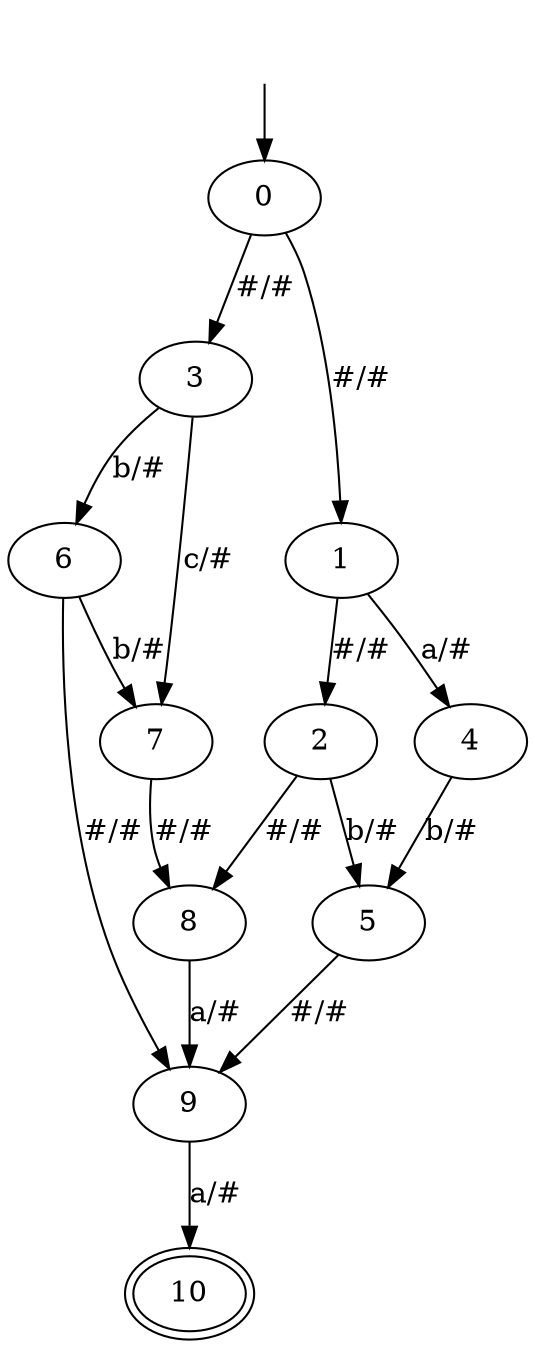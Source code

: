 digraph G{0->3 [label="#/#"];0->1 [label="#/#"];1->2 [label="#/#"];1->4 [label="a/#"];2->8 [label="#/#"];2->5 [label="b/#"];3->6 [label="b/#"];3->7 [label="c/#"];4->5 [label="b/#"];5->9 [label="#/#"];6->7 [label="b/#"];6->9 [label="#/#"];7->8 [label="#/#"];8->9 [label="a/#"];9->10 [label="a/#"];""->0;"" [shape=none]10 [peripheries=2];}